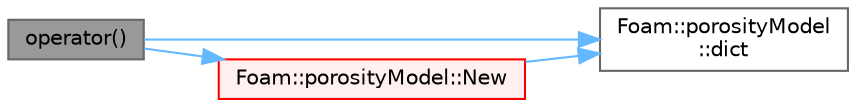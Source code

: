 digraph "operator()"
{
 // LATEX_PDF_SIZE
  bgcolor="transparent";
  edge [fontname=Helvetica,fontsize=10,labelfontname=Helvetica,labelfontsize=10];
  node [fontname=Helvetica,fontsize=10,shape=box,height=0.2,width=0.4];
  rankdir="LR";
  Node1 [id="Node000001",label="operator()",height=0.2,width=0.4,color="gray40", fillcolor="grey60", style="filled", fontcolor="black",tooltip=" "];
  Node1 -> Node2 [id="edge1_Node000001_Node000002",color="steelblue1",style="solid",tooltip=" "];
  Node2 [id="Node000002",label="Foam::porosityModel\l::dict",height=0.2,width=0.4,color="grey40", fillcolor="white", style="filled",URL="$classFoam_1_1porosityModel.html#ab78af227b7df31772d6003526a5207ff",tooltip=" "];
  Node1 -> Node3 [id="edge2_Node000001_Node000003",color="steelblue1",style="solid",tooltip=" "];
  Node3 [id="Node000003",label="Foam::porosityModel::New",height=0.2,width=0.4,color="red", fillcolor="#FFF0F0", style="filled",URL="$classFoam_1_1porosityModel.html#ac7ab5c19c2ecb1d9d4b472d4657c8ebd",tooltip=" "];
  Node3 -> Node2 [id="edge3_Node000003_Node000002",color="steelblue1",style="solid",tooltip=" "];
}

